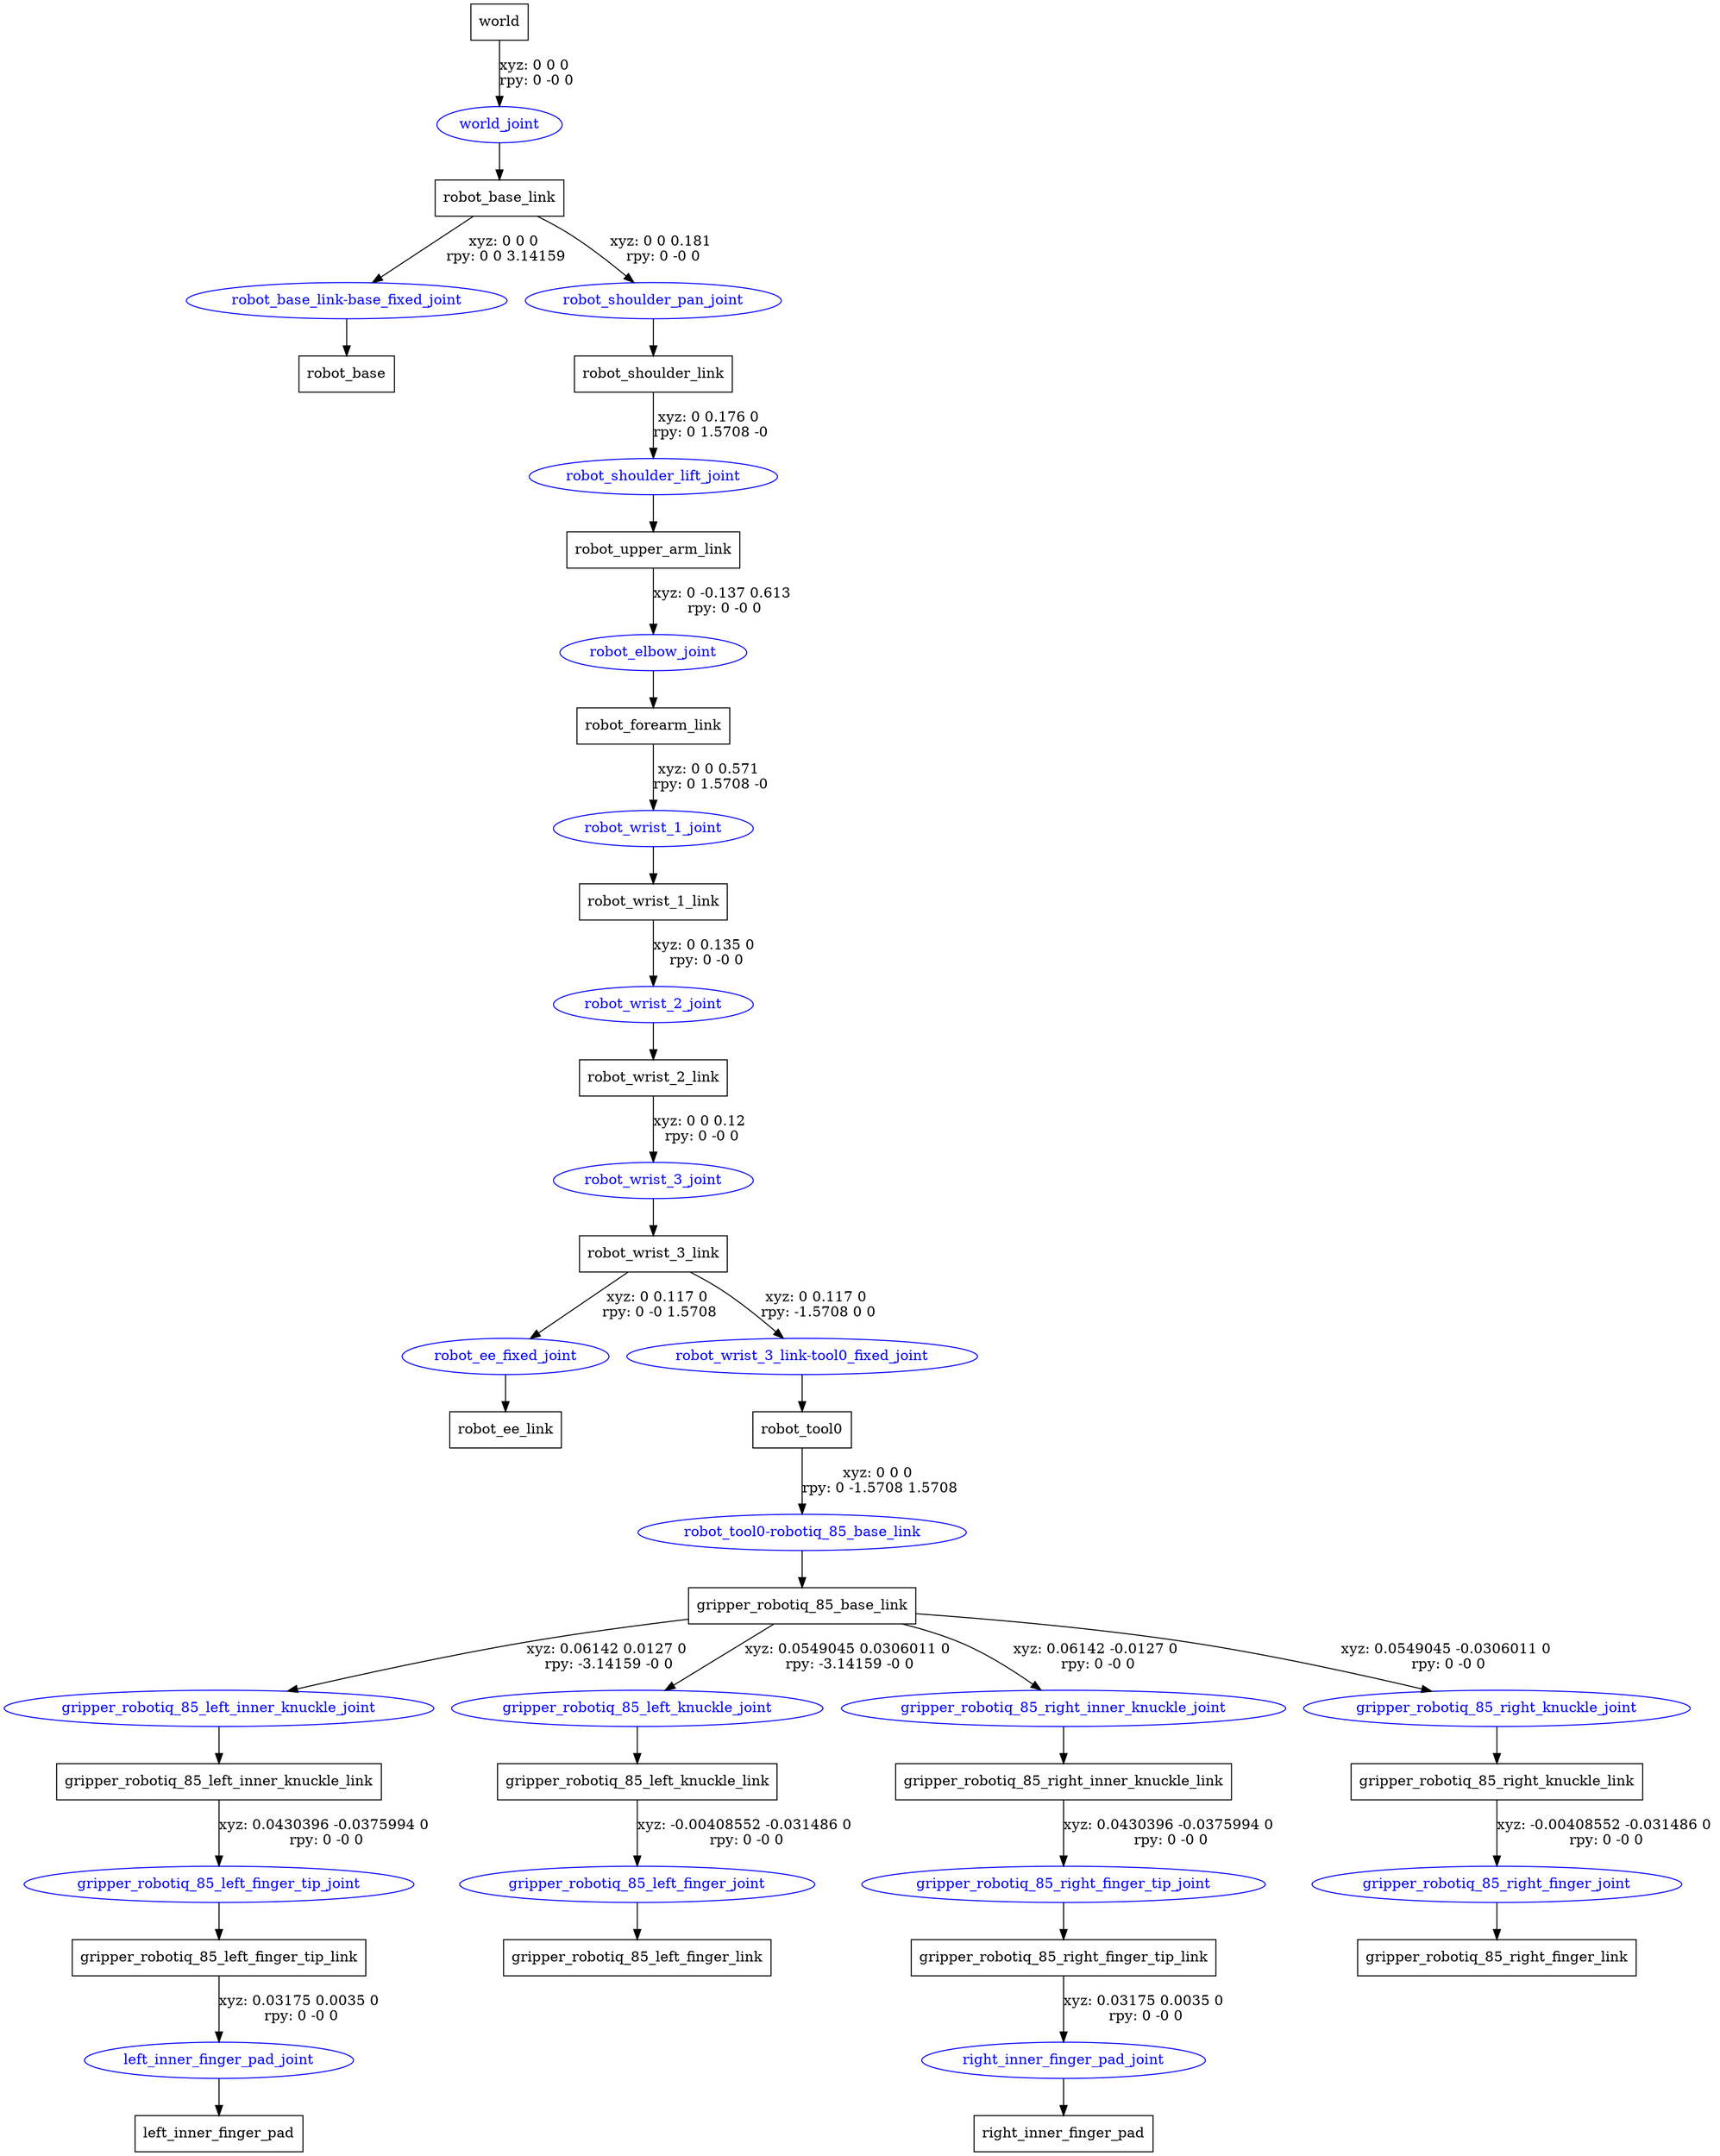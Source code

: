 digraph G {
node [shape=box];
"world" [label="world"];
"robot_base_link" [label="robot_base_link"];
"robot_base" [label="robot_base"];
"robot_shoulder_link" [label="robot_shoulder_link"];
"robot_upper_arm_link" [label="robot_upper_arm_link"];
"robot_forearm_link" [label="robot_forearm_link"];
"robot_wrist_1_link" [label="robot_wrist_1_link"];
"robot_wrist_2_link" [label="robot_wrist_2_link"];
"robot_wrist_3_link" [label="robot_wrist_3_link"];
"robot_ee_link" [label="robot_ee_link"];
"robot_tool0" [label="robot_tool0"];
"gripper_robotiq_85_base_link" [label="gripper_robotiq_85_base_link"];
"gripper_robotiq_85_left_inner_knuckle_link" [label="gripper_robotiq_85_left_inner_knuckle_link"];
"gripper_robotiq_85_left_finger_tip_link" [label="gripper_robotiq_85_left_finger_tip_link"];
"left_inner_finger_pad" [label="left_inner_finger_pad"];
"gripper_robotiq_85_left_knuckle_link" [label="gripper_robotiq_85_left_knuckle_link"];
"gripper_robotiq_85_left_finger_link" [label="gripper_robotiq_85_left_finger_link"];
"gripper_robotiq_85_right_inner_knuckle_link" [label="gripper_robotiq_85_right_inner_knuckle_link"];
"gripper_robotiq_85_right_finger_tip_link" [label="gripper_robotiq_85_right_finger_tip_link"];
"right_inner_finger_pad" [label="right_inner_finger_pad"];
"gripper_robotiq_85_right_knuckle_link" [label="gripper_robotiq_85_right_knuckle_link"];
"gripper_robotiq_85_right_finger_link" [label="gripper_robotiq_85_right_finger_link"];
node [shape=ellipse, color=blue, fontcolor=blue];
"world" -> "world_joint" [label="xyz: 0 0 0 \nrpy: 0 -0 0"]
"world_joint" -> "robot_base_link"
"robot_base_link" -> "robot_base_link-base_fixed_joint" [label="xyz: 0 0 0 \nrpy: 0 0 3.14159"]
"robot_base_link-base_fixed_joint" -> "robot_base"
"robot_base_link" -> "robot_shoulder_pan_joint" [label="xyz: 0 0 0.181 \nrpy: 0 -0 0"]
"robot_shoulder_pan_joint" -> "robot_shoulder_link"
"robot_shoulder_link" -> "robot_shoulder_lift_joint" [label="xyz: 0 0.176 0 \nrpy: 0 1.5708 -0"]
"robot_shoulder_lift_joint" -> "robot_upper_arm_link"
"robot_upper_arm_link" -> "robot_elbow_joint" [label="xyz: 0 -0.137 0.613 \nrpy: 0 -0 0"]
"robot_elbow_joint" -> "robot_forearm_link"
"robot_forearm_link" -> "robot_wrist_1_joint" [label="xyz: 0 0 0.571 \nrpy: 0 1.5708 -0"]
"robot_wrist_1_joint" -> "robot_wrist_1_link"
"robot_wrist_1_link" -> "robot_wrist_2_joint" [label="xyz: 0 0.135 0 \nrpy: 0 -0 0"]
"robot_wrist_2_joint" -> "robot_wrist_2_link"
"robot_wrist_2_link" -> "robot_wrist_3_joint" [label="xyz: 0 0 0.12 \nrpy: 0 -0 0"]
"robot_wrist_3_joint" -> "robot_wrist_3_link"
"robot_wrist_3_link" -> "robot_ee_fixed_joint" [label="xyz: 0 0.117 0 \nrpy: 0 -0 1.5708"]
"robot_ee_fixed_joint" -> "robot_ee_link"
"robot_wrist_3_link" -> "robot_wrist_3_link-tool0_fixed_joint" [label="xyz: 0 0.117 0 \nrpy: -1.5708 0 0"]
"robot_wrist_3_link-tool0_fixed_joint" -> "robot_tool0"
"robot_tool0" -> "robot_tool0-robotiq_85_base_link" [label="xyz: 0 0 0 \nrpy: 0 -1.5708 1.5708"]
"robot_tool0-robotiq_85_base_link" -> "gripper_robotiq_85_base_link"
"gripper_robotiq_85_base_link" -> "gripper_robotiq_85_left_inner_knuckle_joint" [label="xyz: 0.06142 0.0127 0 \nrpy: -3.14159 -0 0"]
"gripper_robotiq_85_left_inner_knuckle_joint" -> "gripper_robotiq_85_left_inner_knuckle_link"
"gripper_robotiq_85_left_inner_knuckle_link" -> "gripper_robotiq_85_left_finger_tip_joint" [label="xyz: 0.0430396 -0.0375994 0 \nrpy: 0 -0 0"]
"gripper_robotiq_85_left_finger_tip_joint" -> "gripper_robotiq_85_left_finger_tip_link"
"gripper_robotiq_85_left_finger_tip_link" -> "left_inner_finger_pad_joint" [label="xyz: 0.03175 0.0035 0 \nrpy: 0 -0 0"]
"left_inner_finger_pad_joint" -> "left_inner_finger_pad"
"gripper_robotiq_85_base_link" -> "gripper_robotiq_85_left_knuckle_joint" [label="xyz: 0.0549045 0.0306011 0 \nrpy: -3.14159 -0 0"]
"gripper_robotiq_85_left_knuckle_joint" -> "gripper_robotiq_85_left_knuckle_link"
"gripper_robotiq_85_left_knuckle_link" -> "gripper_robotiq_85_left_finger_joint" [label="xyz: -0.00408552 -0.031486 0 \nrpy: 0 -0 0"]
"gripper_robotiq_85_left_finger_joint" -> "gripper_robotiq_85_left_finger_link"
"gripper_robotiq_85_base_link" -> "gripper_robotiq_85_right_inner_knuckle_joint" [label="xyz: 0.06142 -0.0127 0 \nrpy: 0 -0 0"]
"gripper_robotiq_85_right_inner_knuckle_joint" -> "gripper_robotiq_85_right_inner_knuckle_link"
"gripper_robotiq_85_right_inner_knuckle_link" -> "gripper_robotiq_85_right_finger_tip_joint" [label="xyz: 0.0430396 -0.0375994 0 \nrpy: 0 -0 0"]
"gripper_robotiq_85_right_finger_tip_joint" -> "gripper_robotiq_85_right_finger_tip_link"
"gripper_robotiq_85_right_finger_tip_link" -> "right_inner_finger_pad_joint" [label="xyz: 0.03175 0.0035 0 \nrpy: 0 -0 0"]
"right_inner_finger_pad_joint" -> "right_inner_finger_pad"
"gripper_robotiq_85_base_link" -> "gripper_robotiq_85_right_knuckle_joint" [label="xyz: 0.0549045 -0.0306011 0 \nrpy: 0 -0 0"]
"gripper_robotiq_85_right_knuckle_joint" -> "gripper_robotiq_85_right_knuckle_link"
"gripper_robotiq_85_right_knuckle_link" -> "gripper_robotiq_85_right_finger_joint" [label="xyz: -0.00408552 -0.031486 0 \nrpy: 0 -0 0"]
"gripper_robotiq_85_right_finger_joint" -> "gripper_robotiq_85_right_finger_link"
}
